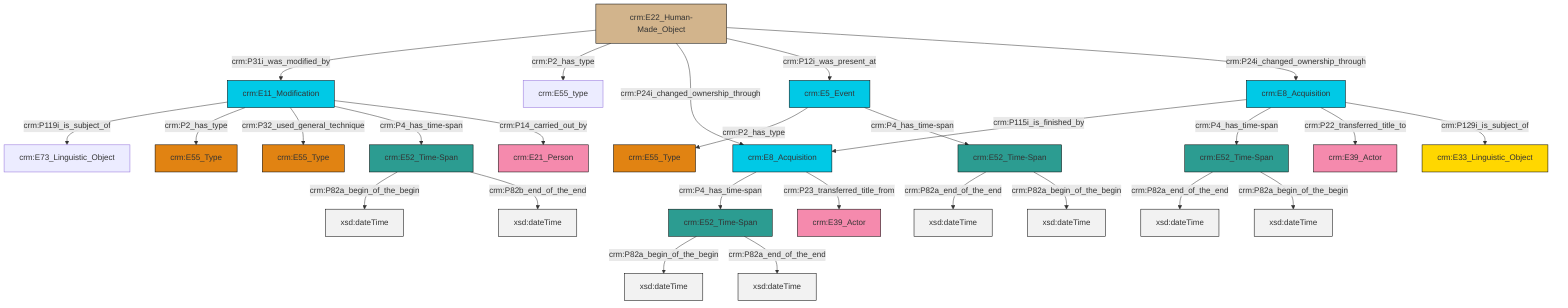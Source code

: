 graph TD
classDef Literal fill:#f2f2f2,stroke:#000000;
classDef CRM_Entity fill:#FFFFFF,stroke:#000000;
classDef Temporal_Entity fill:#00C9E6, stroke:#000000;
classDef Type fill:#E18312, stroke:#000000;
classDef Time-Span fill:#2C9C91, stroke:#000000;
classDef Appellation fill:#FFEB7F, stroke:#000000;
classDef Place fill:#008836, stroke:#000000;
classDef Persistent_Item fill:#B266B2, stroke:#000000;
classDef Conceptual_Object fill:#FFD700, stroke:#000000;
classDef Physical_Thing fill:#D2B48C, stroke:#000000;
classDef Actor fill:#f58aad, stroke:#000000;
classDef PC_Classes fill:#4ce600, stroke:#000000;
classDef Multi fill:#cccccc,stroke:#000000;

2["crm:E8_Acquisition"]:::Temporal_Entity -->|crm:P4_has_time-span| 3["crm:E52_Time-Span"]:::Time-Span
0["crm:E5_Event"]:::Temporal_Entity -->|crm:P2_has_type| 8["crm:E55_Type"]:::Type
4["crm:E52_Time-Span"]:::Time-Span -->|crm:P82a_begin_of_the_begin| 9[xsd:dateTime]:::Literal
10["crm:E22_Human-Made_Object"]:::Physical_Thing -->|crm:P31i_was_modified_by| 11["crm:E11_Modification"]:::Temporal_Entity
16["crm:E52_Time-Span"]:::Time-Span -->|crm:P82a_end_of_the_end| 17[xsd:dateTime]:::Literal
3["crm:E52_Time-Span"]:::Time-Span -->|crm:P82a_begin_of_the_begin| 18[xsd:dateTime]:::Literal
11["crm:E11_Modification"]:::Temporal_Entity -->|crm:P119i_is_subject_of| 6["crm:E73_Linguistic_Object"]:::Default
0["crm:E5_Event"]:::Temporal_Entity -->|crm:P4_has_time-span| 16["crm:E52_Time-Span"]:::Time-Span
10["crm:E22_Human-Made_Object"]:::Physical_Thing -->|crm:P2_has_type| 19["crm:E55_type"]:::Default
23["crm:E8_Acquisition"]:::Temporal_Entity -->|crm:P115i_is_finished_by| 2["crm:E8_Acquisition"]:::Temporal_Entity
2["crm:E8_Acquisition"]:::Temporal_Entity -->|crm:P23_transferred_title_from| 12["crm:E39_Actor"]:::Actor
14["crm:E52_Time-Span"]:::Time-Span -->|crm:P82a_end_of_the_end| 24[xsd:dateTime]:::Literal
10["crm:E22_Human-Made_Object"]:::Physical_Thing -->|crm:P24i_changed_ownership_through| 2["crm:E8_Acquisition"]:::Temporal_Entity
10["crm:E22_Human-Made_Object"]:::Physical_Thing -->|crm:P12i_was_present_at| 0["crm:E5_Event"]:::Temporal_Entity
16["crm:E52_Time-Span"]:::Time-Span -->|crm:P82a_begin_of_the_begin| 28[xsd:dateTime]:::Literal
3["crm:E52_Time-Span"]:::Time-Span -->|crm:P82a_end_of_the_end| 29[xsd:dateTime]:::Literal
11["crm:E11_Modification"]:::Temporal_Entity -->|crm:P2_has_type| 30["crm:E55_Type"]:::Type
11["crm:E11_Modification"]:::Temporal_Entity -->|crm:P32_used_general_technique| 31["crm:E55_Type"]:::Type
23["crm:E8_Acquisition"]:::Temporal_Entity -->|crm:P4_has_time-span| 14["crm:E52_Time-Span"]:::Time-Span
23["crm:E8_Acquisition"]:::Temporal_Entity -->|crm:P22_transferred_title_to| 32["crm:E39_Actor"]:::Actor
14["crm:E52_Time-Span"]:::Time-Span -->|crm:P82a_begin_of_the_begin| 34[xsd:dateTime]:::Literal
10["crm:E22_Human-Made_Object"]:::Physical_Thing -->|crm:P24i_changed_ownership_through| 23["crm:E8_Acquisition"]:::Temporal_Entity
23["crm:E8_Acquisition"]:::Temporal_Entity -->|crm:P129i_is_subject_of| 20["crm:E33_Linguistic_Object"]:::Conceptual_Object
4["crm:E52_Time-Span"]:::Time-Span -->|crm:P82b_end_of_the_end| 40[xsd:dateTime]:::Literal
11["crm:E11_Modification"]:::Temporal_Entity -->|crm:P4_has_time-span| 4["crm:E52_Time-Span"]:::Time-Span
11["crm:E11_Modification"]:::Temporal_Entity -->|crm:P14_carried_out_by| 38["crm:E21_Person"]:::Actor
